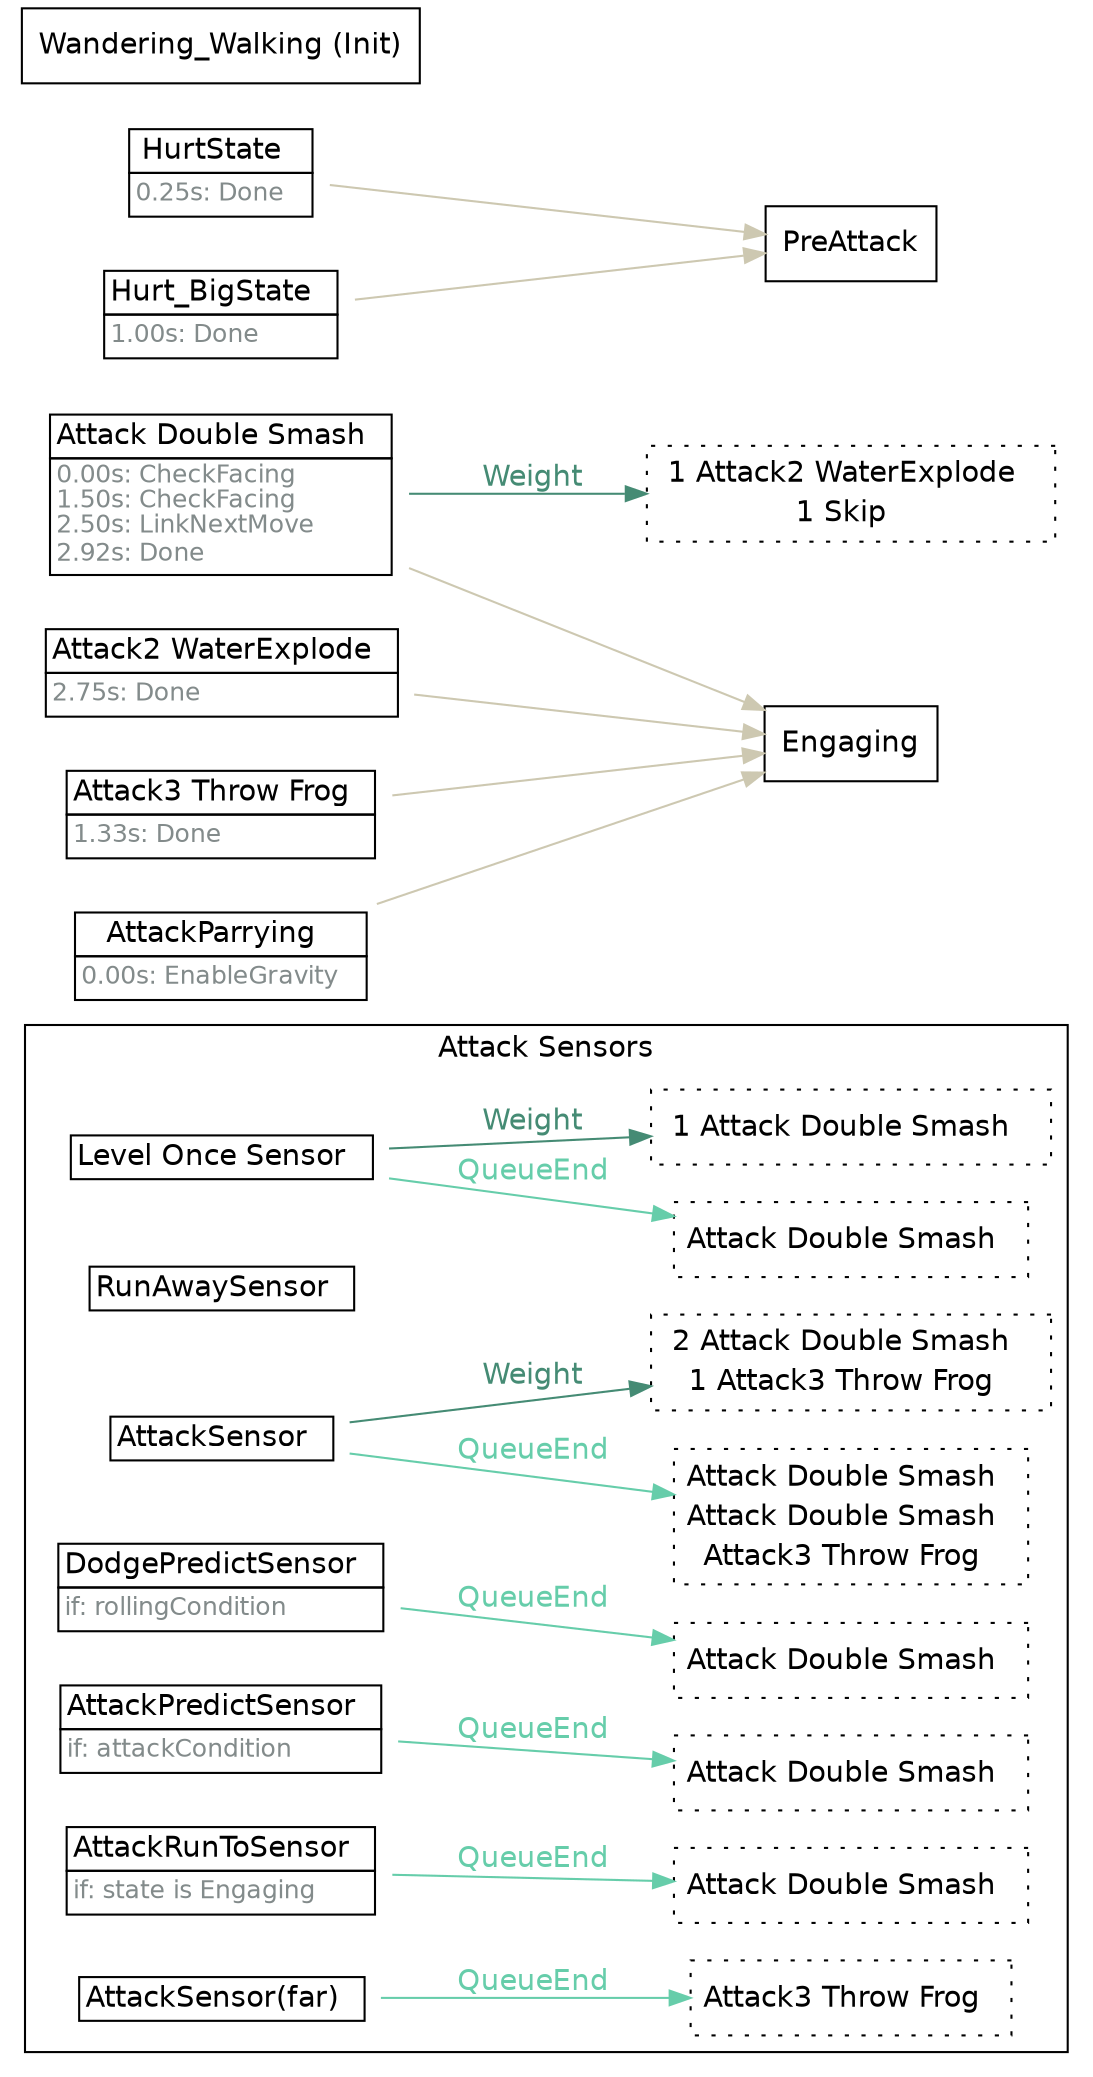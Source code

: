strict digraph "Foo" {
	"rankdir"="LR";
	node ["shape"="box","fontname"="Helvetica"];
	edge ["fontname"="Helvetica"];
	subgraph "cluster_attacksensors" {
		"rank"="sink";
		"label"="Attack Sensors";
		"fontname"="Helvetica";
		"Level Once Sensor" ["shape"="plaintext","label"=<<TABLE border="0" cellspacing="0" cellborder="1" cellpadding="2"><TR><TD>Level Once Sensor  </TD></TR></TABLE>>]
		"Level Once Sensor_linked" ["shape"="box","style"="dotted","label"=<<TABLE border="0" cellspacing="0" cellborder="0" cellpadding="2"><TR><TD>Attack Double Smash  </TD></TR></TABLE>>,"margin"="0.05"]
		"Level Once Sensor" -> "Level Once Sensor_linked"  ["label"="QueueEnd","color"="aquamarine3","fontcolor"="aquamarine3"]
		"Level Once Sensor_weight" ["shape"="box","style"="dotted","label"=<<TABLE border="0" cellspacing="0" cellborder="0" cellpadding="2"><TR><TD>1 Attack Double Smash  </TD></TR></TABLE>>]
		"Level Once Sensor" -> "Level Once Sensor_weight"  ["label"="Weight","color"="aquamarine4","fontcolor"="aquamarine4"]
		"RunAwaySensor" ["shape"="plaintext","label"=<<TABLE border="0" cellspacing="0" cellborder="1" cellpadding="2"><TR><TD>RunAwaySensor  </TD></TR></TABLE>>]
		"AttackSensor" ["shape"="plaintext","label"=<<TABLE border="0" cellspacing="0" cellborder="1" cellpadding="2"><TR><TD>AttackSensor  </TD></TR></TABLE>>]
		"AttackSensor_linked" ["shape"="box","style"="dotted","label"=<<TABLE border="0" cellspacing="0" cellborder="0" cellpadding="2"><TR><TD>Attack Double Smash  </TD></TR><TR><TD>Attack Double Smash  </TD></TR><TR><TD>Attack3 Throw Frog  </TD></TR></TABLE>>,"margin"="0.05"]
		"AttackSensor" -> "AttackSensor_linked"  ["label"="QueueEnd","color"="aquamarine3","fontcolor"="aquamarine3"]
		"AttackSensor_weight" ["shape"="box","style"="dotted","label"=<<TABLE border="0" cellspacing="0" cellborder="0" cellpadding="2"><TR><TD>2 Attack Double Smash  </TD></TR><TR><TD>1 Attack3 Throw Frog  </TD></TR></TABLE>>]
		"AttackSensor" -> "AttackSensor_weight"  ["label"="Weight","color"="aquamarine4","fontcolor"="aquamarine4"]
		"DodgePredictSensor" ["shape"="plaintext","label"=<<TABLE border="0" cellspacing="0" cellborder="1" cellpadding="2"><TR><TD>DodgePredictSensor  </TD></TR><TR><TD align="left" balign="left"><FONT point-size="12" color="azure4">if: rollingCondition</FONT>  </TD></TR></TABLE>>]
		"DodgePredictSensor_linked" ["shape"="box","style"="dotted","label"=<<TABLE border="0" cellspacing="0" cellborder="0" cellpadding="2"><TR><TD>Attack Double Smash  </TD></TR></TABLE>>,"margin"="0.05"]
		"DodgePredictSensor" -> "DodgePredictSensor_linked"  ["label"="QueueEnd","color"="aquamarine3","fontcolor"="aquamarine3"]
		"AttackPredictSensor" ["shape"="plaintext","label"=<<TABLE border="0" cellspacing="0" cellborder="1" cellpadding="2"><TR><TD>AttackPredictSensor  </TD></TR><TR><TD align="left" balign="left"><FONT point-size="12" color="azure4">if: attackCondition</FONT>  </TD></TR></TABLE>>]
		"AttackPredictSensor_linked" ["shape"="box","style"="dotted","label"=<<TABLE border="0" cellspacing="0" cellborder="0" cellpadding="2"><TR><TD>Attack Double Smash  </TD></TR></TABLE>>,"margin"="0.05"]
		"AttackPredictSensor" -> "AttackPredictSensor_linked"  ["label"="QueueEnd","color"="aquamarine3","fontcolor"="aquamarine3"]
		"AttackRunToSensor" ["shape"="plaintext","label"=<<TABLE border="0" cellspacing="0" cellborder="1" cellpadding="2"><TR><TD>AttackRunToSensor  </TD></TR><TR><TD align="left" balign="left"><FONT point-size="12" color="azure4">if: state is Engaging</FONT>  </TD></TR></TABLE>>]
		"AttackRunToSensor_linked" ["shape"="box","style"="dotted","label"=<<TABLE border="0" cellspacing="0" cellborder="0" cellpadding="2"><TR><TD>Attack Double Smash  </TD></TR></TABLE>>,"margin"="0.05"]
		"AttackRunToSensor" -> "AttackRunToSensor_linked"  ["label"="QueueEnd","color"="aquamarine3","fontcolor"="aquamarine3"]
		"AttackSensor(far)" ["shape"="plaintext","label"=<<TABLE border="0" cellspacing="0" cellborder="1" cellpadding="2"><TR><TD>AttackSensor(far)  </TD></TR></TABLE>>]
		"AttackSensor(far)_linked" ["shape"="box","style"="dotted","label"=<<TABLE border="0" cellspacing="0" cellborder="0" cellpadding="2"><TR><TD>Attack3 Throw Frog  </TD></TR></TABLE>>,"margin"="0.05"]
		"AttackSensor(far)" -> "AttackSensor(far)_linked"  ["label"="QueueEnd","color"="aquamarine3","fontcolor"="aquamarine3"]
	}
	
	"Attack Double Smash" -> "Engaging"  ["color"="cornsilk3","fontcolor"="cornsilk3"]
	"Attack Double Smash_weight" ["shape"="box","style"="dotted","label"=<<TABLE border="0" cellspacing="0" cellborder="0" cellpadding="2"><TR><TD>1 Attack2 WaterExplode  </TD></TR><TR><TD>1 Skip  </TD></TR></TABLE>>]
	"Attack Double Smash" -> "Attack Double Smash_weight"  ["label"="Weight","color"="aquamarine4","fontcolor"="aquamarine4"]
	"Attack Double Smash" ["shape"="plaintext","label"=<<TABLE border="0" cellspacing="0" cellborder="1" cellpadding="2"><TR><TD>Attack Double Smash  </TD></TR><TR><TD align="left" balign="left"><FONT point-size="12" color="azure4">0.00s: CheckFacing<br/>1.50s: CheckFacing<br/>2.50s: LinkNextMove<br/>2.92s: Done</FONT>  </TD></TR></TABLE>>]
	"Attack2 WaterExplode" -> "Engaging"  ["color"="cornsilk3","fontcolor"="cornsilk3"]
	"Attack2 WaterExplode" ["shape"="plaintext","label"=<<TABLE border="0" cellspacing="0" cellborder="1" cellpadding="2"><TR><TD>Attack2 WaterExplode  </TD></TR><TR><TD align="left" balign="left"><FONT point-size="12" color="azure4">2.75s: Done</FONT>  </TD></TR></TABLE>>]
	"Attack3 Throw Frog" -> "Engaging"  ["color"="cornsilk3","fontcolor"="cornsilk3"]
	"Attack3 Throw Frog" ["shape"="plaintext","label"=<<TABLE border="0" cellspacing="0" cellborder="1" cellpadding="2"><TR><TD>Attack3 Throw Frog  </TD></TR><TR><TD align="left" balign="left"><FONT point-size="12" color="azure4">1.33s: Done</FONT>  </TD></TR></TABLE>>]
	"AttackParrying" -> "Engaging"  ["color"="cornsilk3","fontcolor"="cornsilk3"]
	"AttackParrying" ["shape"="plaintext","label"=<<TABLE border="0" cellspacing="0" cellborder="1" cellpadding="2"><TR><TD>AttackParrying  </TD></TR><TR><TD align="left" balign="left"><FONT point-size="12" color="azure4">0.00s: EnableGravity</FONT>  </TD></TR></TABLE>>]
	"HurtState" -> "PreAttack"  ["color"="cornsilk3","fontcolor"="cornsilk3"]
	"HurtState" ["shape"="plaintext","label"=<<TABLE border="0" cellspacing="0" cellborder="1" cellpadding="2"><TR><TD>HurtState  </TD></TR><TR><TD align="left" balign="left"><FONT point-size="12" color="azure4">0.25s: Done</FONT>  </TD></TR></TABLE>>]
	"Hurt_BigState" -> "PreAttack"  ["color"="cornsilk3","fontcolor"="cornsilk3"]
	"Hurt_BigState" ["shape"="plaintext","label"=<<TABLE border="0" cellspacing="0" cellborder="1" cellpadding="2"><TR><TD>Hurt_BigState  </TD></TR><TR><TD align="left" balign="left"><FONT point-size="12" color="azure4">1.00s: Done</FONT>  </TD></TR></TABLE>>]
	"Wandering_Walking" ["label"="Wandering_Walking (Init)"]
}
